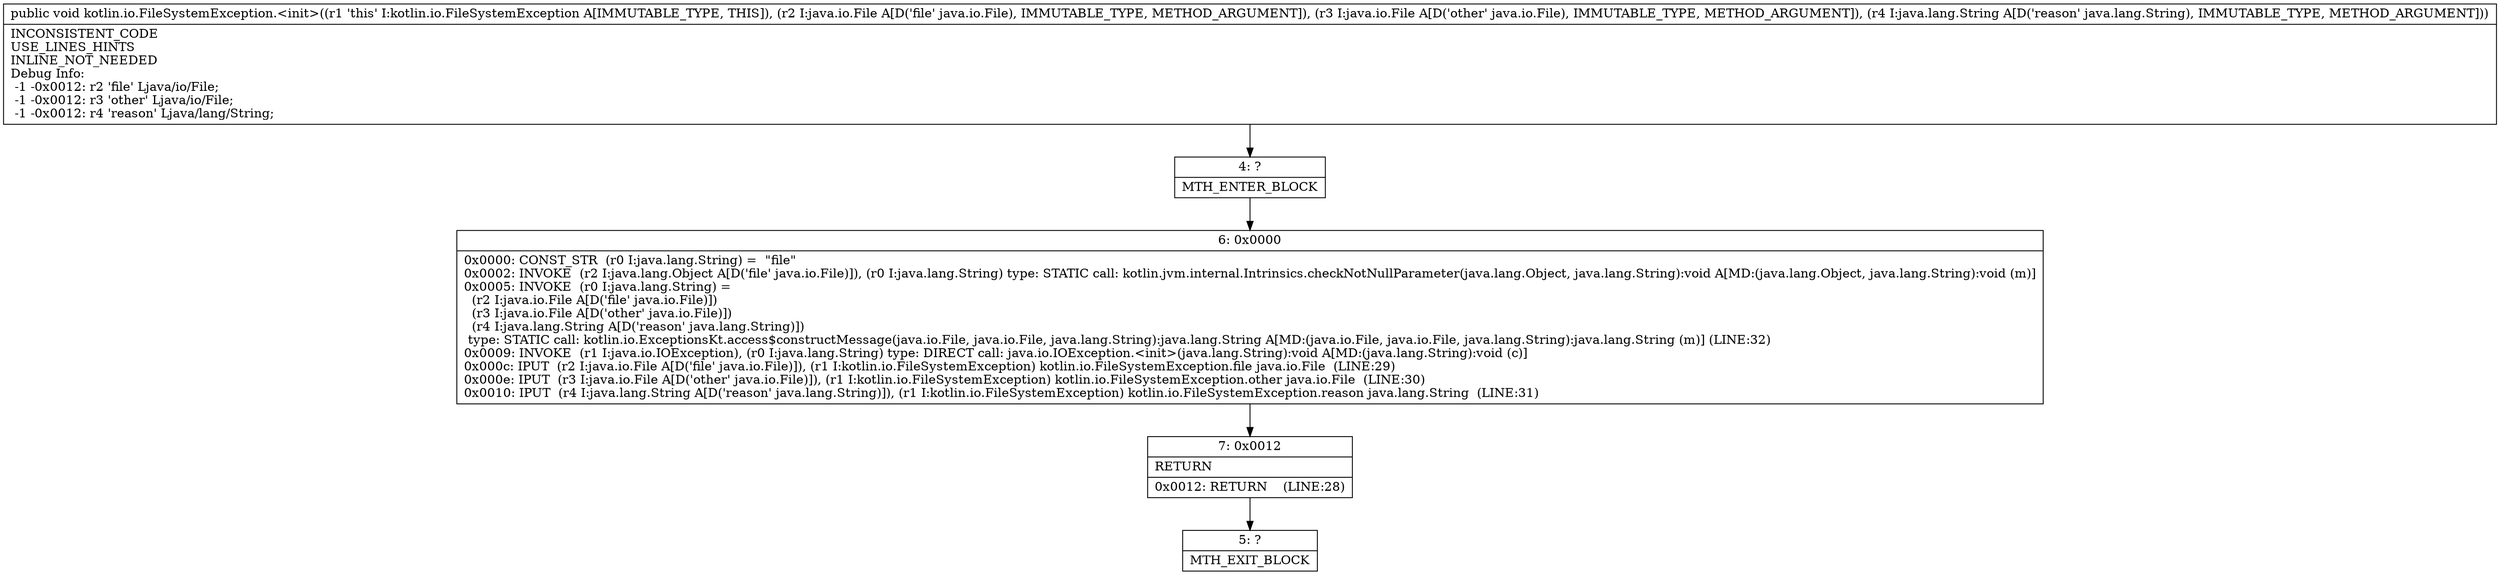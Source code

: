 digraph "CFG forkotlin.io.FileSystemException.\<init\>(Ljava\/io\/File;Ljava\/io\/File;Ljava\/lang\/String;)V" {
Node_4 [shape=record,label="{4\:\ ?|MTH_ENTER_BLOCK\l}"];
Node_6 [shape=record,label="{6\:\ 0x0000|0x0000: CONST_STR  (r0 I:java.lang.String) =  \"file\" \l0x0002: INVOKE  (r2 I:java.lang.Object A[D('file' java.io.File)]), (r0 I:java.lang.String) type: STATIC call: kotlin.jvm.internal.Intrinsics.checkNotNullParameter(java.lang.Object, java.lang.String):void A[MD:(java.lang.Object, java.lang.String):void (m)]\l0x0005: INVOKE  (r0 I:java.lang.String) = \l  (r2 I:java.io.File A[D('file' java.io.File)])\l  (r3 I:java.io.File A[D('other' java.io.File)])\l  (r4 I:java.lang.String A[D('reason' java.lang.String)])\l type: STATIC call: kotlin.io.ExceptionsKt.access$constructMessage(java.io.File, java.io.File, java.lang.String):java.lang.String A[MD:(java.io.File, java.io.File, java.lang.String):java.lang.String (m)] (LINE:32)\l0x0009: INVOKE  (r1 I:java.io.IOException), (r0 I:java.lang.String) type: DIRECT call: java.io.IOException.\<init\>(java.lang.String):void A[MD:(java.lang.String):void (c)]\l0x000c: IPUT  (r2 I:java.io.File A[D('file' java.io.File)]), (r1 I:kotlin.io.FileSystemException) kotlin.io.FileSystemException.file java.io.File  (LINE:29)\l0x000e: IPUT  (r3 I:java.io.File A[D('other' java.io.File)]), (r1 I:kotlin.io.FileSystemException) kotlin.io.FileSystemException.other java.io.File  (LINE:30)\l0x0010: IPUT  (r4 I:java.lang.String A[D('reason' java.lang.String)]), (r1 I:kotlin.io.FileSystemException) kotlin.io.FileSystemException.reason java.lang.String  (LINE:31)\l}"];
Node_7 [shape=record,label="{7\:\ 0x0012|RETURN\l|0x0012: RETURN    (LINE:28)\l}"];
Node_5 [shape=record,label="{5\:\ ?|MTH_EXIT_BLOCK\l}"];
MethodNode[shape=record,label="{public void kotlin.io.FileSystemException.\<init\>((r1 'this' I:kotlin.io.FileSystemException A[IMMUTABLE_TYPE, THIS]), (r2 I:java.io.File A[D('file' java.io.File), IMMUTABLE_TYPE, METHOD_ARGUMENT]), (r3 I:java.io.File A[D('other' java.io.File), IMMUTABLE_TYPE, METHOD_ARGUMENT]), (r4 I:java.lang.String A[D('reason' java.lang.String), IMMUTABLE_TYPE, METHOD_ARGUMENT]))  | INCONSISTENT_CODE\lUSE_LINES_HINTS\lINLINE_NOT_NEEDED\lDebug Info:\l  \-1 \-0x0012: r2 'file' Ljava\/io\/File;\l  \-1 \-0x0012: r3 'other' Ljava\/io\/File;\l  \-1 \-0x0012: r4 'reason' Ljava\/lang\/String;\l}"];
MethodNode -> Node_4;Node_4 -> Node_6;
Node_6 -> Node_7;
Node_7 -> Node_5;
}

